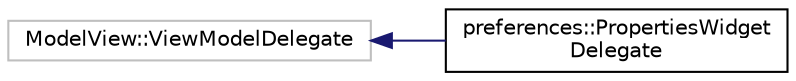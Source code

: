 digraph "Graphical Class Hierarchy"
{
 // LATEX_PDF_SIZE
  edge [fontname="Helvetica",fontsize="10",labelfontname="Helvetica",labelfontsize="10"];
  node [fontname="Helvetica",fontsize="10",shape=record];
  rankdir="LR";
  Node461 [label="ModelView::ViewModelDelegate",height=0.2,width=0.4,color="grey75", fillcolor="white", style="filled",tooltip=" "];
  Node461 -> Node0 [dir="back",color="midnightblue",fontsize="10",style="solid",fontname="Helvetica"];
  Node0 [label="preferences::PropertiesWidget\lDelegate",height=0.2,width=0.4,color="black", fillcolor="white", style="filled",URL="$classpreferences_1_1_properties_widget_delegate.html",tooltip=" "];
}

